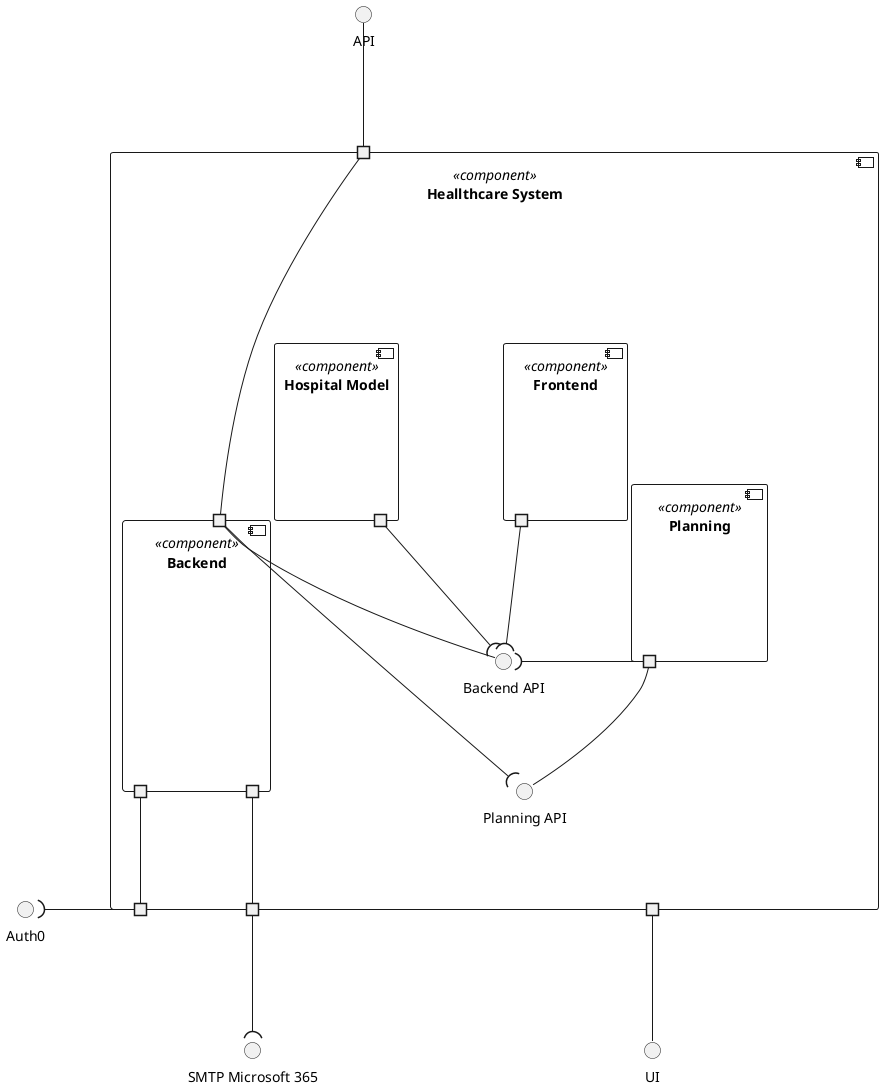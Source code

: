 @startuml logical-view
top to bottom direction
 

skinparam nodesep 100
skinparam ranksep 100

interface "API" as API
interface "Auth0" as AUTH0
interface "SMTP Microsoft 365" as SMTP
interface "UI" as UI

 
component "Heallthcare System" <<component>> {
 
  portin " " as PIAPI
  portout " " as POAUTH0
  portout " " as POSMTP
  portout " " as POUI
 
 interface "Backend API" as BEAPI
 interface "Planning API" as PAPI

  component "Planning" <<component>> {
    portout " " as POPLANNING
  }

  component "Frontend" <<component>> {
    portout " " as POFE
  }

  component "Hospital Model" <<component>> {
    portout " " as POHM
  }

  component "Backend" <<component>> {
    portin " " as BEPI
    portout " " as BEPOAUTH0
    portout " " as BEPOSMTP
  }
 
 POPLANNING -( BEAPI
  POFE --( BEAPI
  BEPI -- BEAPI
  POHM --( BEAPI
  BEPI -( PAPI
  POPLANNING -- PAPI

 
}
 
POUI -- UI
API -- PIAPI
POAUTH0 -l-( AUTH0
BEPOAUTH0 -- POAUTH0
BEPI -- PIAPI
POSMTP --( SMTP
BEPOSMTP -- POSMTP

 
@enduml